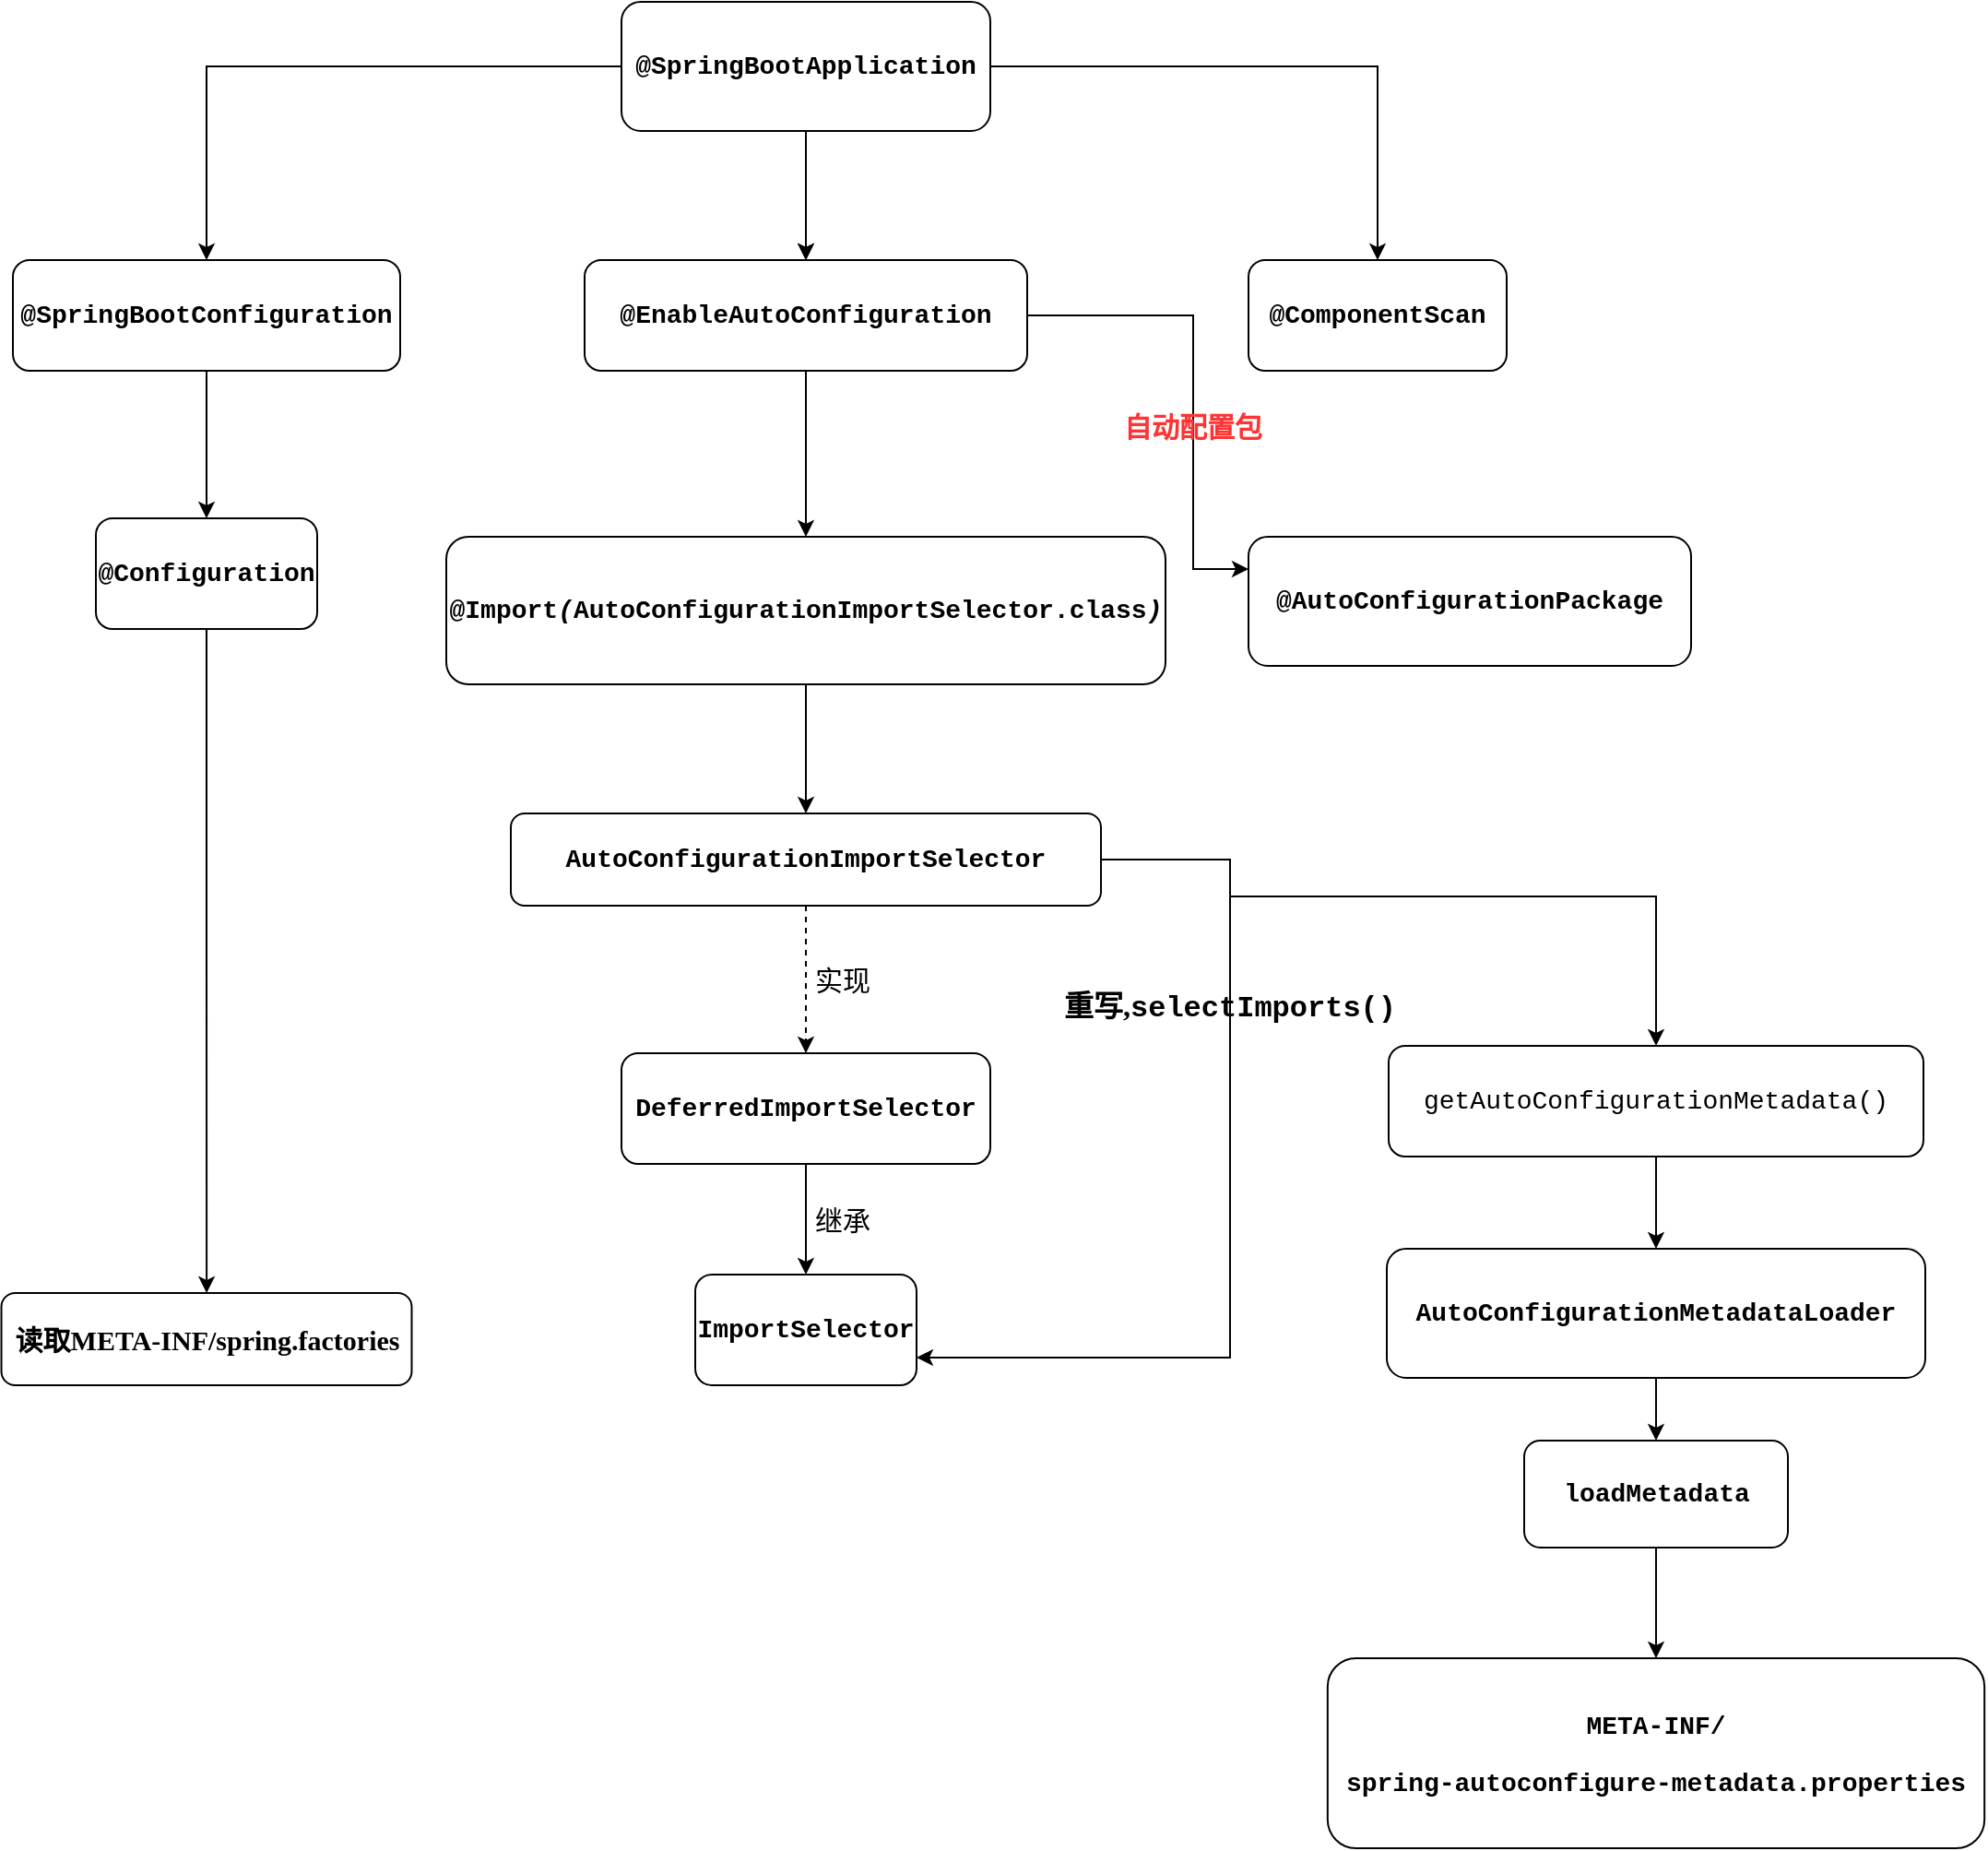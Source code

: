 <mxfile version="13.6.5" type="device"><diagram id="5FtscUEI7qqJElS8-8rR" name="Page-1"><mxGraphModel dx="1422" dy="762" grid="0" gridSize="10" guides="1" tooltips="1" connect="1" arrows="1" fold="1" page="1" pageScale="1" pageWidth="827" pageHeight="1169" math="0" shadow="0"><root><mxCell id="0"/><mxCell id="1" parent="0"/><mxCell id="1v7E3Qb6PCUDPsV0Vali-3" value="" style="edgeStyle=orthogonalEdgeStyle;rounded=0;orthogonalLoop=1;jettySize=auto;html=1;fontStyle=1;" edge="1" parent="1" source="1v7E3Qb6PCUDPsV0Vali-1" target="1v7E3Qb6PCUDPsV0Vali-2"><mxGeometry relative="1" as="geometry"/></mxCell><mxCell id="1v7E3Qb6PCUDPsV0Vali-5" value="" style="edgeStyle=orthogonalEdgeStyle;rounded=0;orthogonalLoop=1;jettySize=auto;html=1;fontStyle=1;" edge="1" parent="1" source="1v7E3Qb6PCUDPsV0Vali-1" target="1v7E3Qb6PCUDPsV0Vali-4"><mxGeometry relative="1" as="geometry"/></mxCell><mxCell id="1v7E3Qb6PCUDPsV0Vali-6" value="" style="edgeStyle=orthogonalEdgeStyle;rounded=0;orthogonalLoop=1;jettySize=auto;html=1;fontStyle=1;" edge="1" parent="1" source="1v7E3Qb6PCUDPsV0Vali-1" target="1v7E3Qb6PCUDPsV0Vali-4"><mxGeometry relative="1" as="geometry"/></mxCell><mxCell id="1v7E3Qb6PCUDPsV0Vali-8" value="" style="edgeStyle=orthogonalEdgeStyle;rounded=0;orthogonalLoop=1;jettySize=auto;html=1;fontStyle=1;" edge="1" parent="1" source="1v7E3Qb6PCUDPsV0Vali-1" target="1v7E3Qb6PCUDPsV0Vali-7"><mxGeometry relative="1" as="geometry"/></mxCell><mxCell id="1v7E3Qb6PCUDPsV0Vali-1" value="&lt;pre style=&quot;background-color: rgb(255, 255, 255); font-family: &amp;quot;courier new&amp;quot;, monospace; font-size: 10.5pt;&quot;&gt;&lt;span style=&quot;&quot;&gt;@SpringBootApplication&lt;/span&gt;&lt;/pre&gt;" style="rounded=1;whiteSpace=wrap;html=1;fontStyle=1;" vertex="1" parent="1"><mxGeometry x="340" y="40" width="200" height="70" as="geometry"/></mxCell><mxCell id="1v7E3Qb6PCUDPsV0Vali-10" value="" style="edgeStyle=orthogonalEdgeStyle;rounded=0;orthogonalLoop=1;jettySize=auto;html=1;" edge="1" parent="1" source="1v7E3Qb6PCUDPsV0Vali-2" target="1v7E3Qb6PCUDPsV0Vali-9"><mxGeometry relative="1" as="geometry"/></mxCell><mxCell id="1v7E3Qb6PCUDPsV0Vali-2" value="&lt;pre style=&quot;background-color: rgb(255, 255, 255); font-family: &amp;quot;courier new&amp;quot;, monospace; font-size: 10.5pt;&quot;&gt;&lt;span style=&quot;&quot;&gt;@SpringBootConfiguration&lt;/span&gt;&lt;/pre&gt;" style="whiteSpace=wrap;html=1;rounded=1;fontStyle=1;" vertex="1" parent="1"><mxGeometry x="10" y="180" width="210" height="60" as="geometry"/></mxCell><mxCell id="1v7E3Qb6PCUDPsV0Vali-16" value="" style="edgeStyle=orthogonalEdgeStyle;rounded=0;orthogonalLoop=1;jettySize=auto;html=1;fontSize=15;fontColor=#000000;" edge="1" parent="1" source="1v7E3Qb6PCUDPsV0Vali-4" target="1v7E3Qb6PCUDPsV0Vali-15"><mxGeometry relative="1" as="geometry"/></mxCell><mxCell id="1v7E3Qb6PCUDPsV0Vali-20" style="edgeStyle=orthogonalEdgeStyle;rounded=0;orthogonalLoop=1;jettySize=auto;html=1;exitX=1;exitY=0.5;exitDx=0;exitDy=0;entryX=0;entryY=0.25;entryDx=0;entryDy=0;fontSize=15;fontColor=#000000;" edge="1" parent="1" source="1v7E3Qb6PCUDPsV0Vali-4" target="1v7E3Qb6PCUDPsV0Vali-13"><mxGeometry relative="1" as="geometry"><Array as="points"><mxPoint x="650" y="210"/><mxPoint x="650" y="348"/></Array></mxGeometry></mxCell><mxCell id="1v7E3Qb6PCUDPsV0Vali-4" value="&lt;pre style=&quot;background-color: rgb(255, 255, 255); font-family: &amp;quot;courier new&amp;quot;, monospace; font-size: 10.5pt;&quot;&gt;&lt;span style=&quot;&quot;&gt;@EnableAutoConfiguration&lt;/span&gt;&lt;/pre&gt;" style="whiteSpace=wrap;html=1;rounded=1;fontStyle=1;" vertex="1" parent="1"><mxGeometry x="320" y="180" width="240" height="60" as="geometry"/></mxCell><mxCell id="1v7E3Qb6PCUDPsV0Vali-7" value="&lt;pre style=&quot;background-color: rgb(255, 255, 255); font-family: &amp;quot;courier new&amp;quot;, monospace; font-size: 10.5pt;&quot;&gt;&lt;span style=&quot;&quot;&gt;@ComponentScan&lt;/span&gt;&lt;/pre&gt;" style="whiteSpace=wrap;html=1;rounded=1;fontStyle=1;" vertex="1" parent="1"><mxGeometry x="680" y="180" width="140" height="60" as="geometry"/></mxCell><mxCell id="1v7E3Qb6PCUDPsV0Vali-12" value="" style="edgeStyle=orthogonalEdgeStyle;rounded=0;orthogonalLoop=1;jettySize=auto;html=1;" edge="1" parent="1" source="1v7E3Qb6PCUDPsV0Vali-9" target="1v7E3Qb6PCUDPsV0Vali-11"><mxGeometry relative="1" as="geometry"/></mxCell><mxCell id="1v7E3Qb6PCUDPsV0Vali-9" value="&lt;pre style=&quot;background-color: rgb(255, 255, 255); font-family: &amp;quot;courier new&amp;quot;, monospace; font-size: 10.5pt;&quot;&gt;&lt;span style=&quot;&quot;&gt;@Configuration&lt;/span&gt;&lt;/pre&gt;" style="whiteSpace=wrap;html=1;rounded=1;fontStyle=1;" vertex="1" parent="1"><mxGeometry x="55" y="320" width="120" height="60" as="geometry"/></mxCell><mxCell id="1v7E3Qb6PCUDPsV0Vali-11" value="&lt;div style=&quot;text-align: left&quot;&gt;&lt;font face=&quot;楷体&quot;&gt;读取&lt;/font&gt;&lt;font face=&quot;Times New Roman&quot;&gt;META-INF/spring.factories&lt;/font&gt;&lt;/div&gt;" style="whiteSpace=wrap;html=1;rounded=1;fontStyle=1;fontSize=15;" vertex="1" parent="1"><mxGeometry x="3.75" y="740" width="222.5" height="50" as="geometry"/></mxCell><mxCell id="1v7E3Qb6PCUDPsV0Vali-13" value="&lt;pre style=&quot;background-color: rgb(255 , 255 , 255) ; font-family: &amp;#34;courier new&amp;#34; , monospace ; font-size: 10.5pt&quot;&gt;@AutoConfigurationPackage&lt;/pre&gt;" style="whiteSpace=wrap;html=1;rounded=1;fontStyle=1;" vertex="1" parent="1"><mxGeometry x="680" y="330" width="240" height="70" as="geometry"/></mxCell><mxCell id="1v7E3Qb6PCUDPsV0Vali-22" value="" style="edgeStyle=orthogonalEdgeStyle;rounded=0;orthogonalLoop=1;jettySize=auto;html=1;fontFamily=楷体;fontSize=15;fontColor=#000000;" edge="1" parent="1" source="1v7E3Qb6PCUDPsV0Vali-15" target="1v7E3Qb6PCUDPsV0Vali-21"><mxGeometry relative="1" as="geometry"/></mxCell><mxCell id="1v7E3Qb6PCUDPsV0Vali-15" value="&lt;pre style=&quot;background-color: rgb(255 , 255 , 255) ; font-family: &amp;#34;courier new&amp;#34; , monospace ; font-size: 10.5pt&quot;&gt;@Import&lt;span style=&quot;font-style: italic&quot;&gt;(&lt;/span&gt;AutoConfigurationImportSelector.class&lt;span style=&quot;font-style: italic&quot;&gt;)&lt;/span&gt;&lt;/pre&gt;" style="whiteSpace=wrap;html=1;rounded=1;fontStyle=1;" vertex="1" parent="1"><mxGeometry x="245" y="330" width="390" height="80" as="geometry"/></mxCell><mxCell id="1v7E3Qb6PCUDPsV0Vali-18" value="&lt;font color=&quot;#ff3333&quot;&gt;自动配置包&lt;/font&gt;" style="text;html=1;fillColor=none;align=center;verticalAlign=middle;whiteSpace=wrap;rounded=0;fontSize=15;fontColor=#000000;fontFamily=楷体;fontStyle=1;" vertex="1" parent="1"><mxGeometry x="610" y="240" width="80" height="60" as="geometry"/></mxCell><mxCell id="1v7E3Qb6PCUDPsV0Vali-24" value="" style="edgeStyle=orthogonalEdgeStyle;rounded=0;orthogonalLoop=1;jettySize=auto;html=1;fontFamily=楷体;fontSize=15;fontColor=#000000;dashed=1;" edge="1" parent="1" source="1v7E3Qb6PCUDPsV0Vali-21" target="1v7E3Qb6PCUDPsV0Vali-23"><mxGeometry relative="1" as="geometry"/></mxCell><mxCell id="1v7E3Qb6PCUDPsV0Vali-36" style="edgeStyle=orthogonalEdgeStyle;rounded=0;orthogonalLoop=1;jettySize=auto;html=1;exitX=1;exitY=0.5;exitDx=0;exitDy=0;entryX=1;entryY=0.75;entryDx=0;entryDy=0;fontFamily=楷体;fontSize=16;fontColor=#000000;" edge="1" parent="1" source="1v7E3Qb6PCUDPsV0Vali-21" target="1v7E3Qb6PCUDPsV0Vali-25"><mxGeometry relative="1" as="geometry"><Array as="points"><mxPoint x="670" y="505"/><mxPoint x="670" y="775"/></Array></mxGeometry></mxCell><mxCell id="1v7E3Qb6PCUDPsV0Vali-21" value="&lt;pre style=&quot;background-color: #ffffff ; color: #080808 ; font-family: &amp;quot;courier new&amp;quot; , monospace ; font-size: 10.5pt&quot;&gt;&lt;span style=&quot;color: #000000&quot;&gt;AutoConfigurationImportSelector&lt;/span&gt;&lt;/pre&gt;" style="whiteSpace=wrap;html=1;rounded=1;fontStyle=1;" vertex="1" parent="1"><mxGeometry x="280" y="480" width="320" height="50" as="geometry"/></mxCell><mxCell id="1v7E3Qb6PCUDPsV0Vali-26" value="" style="edgeStyle=orthogonalEdgeStyle;rounded=0;orthogonalLoop=1;jettySize=auto;html=1;fontFamily=楷体;fontSize=15;fontColor=#000000;" edge="1" parent="1" source="1v7E3Qb6PCUDPsV0Vali-23" target="1v7E3Qb6PCUDPsV0Vali-25"><mxGeometry relative="1" as="geometry"/></mxCell><mxCell id="1v7E3Qb6PCUDPsV0Vali-23" value="&lt;pre style=&quot;background-color: #ffffff ; color: #080808 ; font-family: &amp;#34;courier new&amp;#34; , monospace ; font-size: 10.5pt&quot;&gt;&lt;span style=&quot;color: #000000&quot;&gt;DeferredImportSelector&lt;/span&gt;&lt;/pre&gt;" style="whiteSpace=wrap;html=1;rounded=1;fontStyle=1;" vertex="1" parent="1"><mxGeometry x="340" y="610" width="200" height="60" as="geometry"/></mxCell><mxCell id="1v7E3Qb6PCUDPsV0Vali-25" value="&lt;pre style=&quot;background-color: #ffffff ; color: #080808 ; font-family: &amp;#34;courier new&amp;#34; , monospace ; font-size: 10.5pt&quot;&gt;&lt;span style=&quot;color: #000000&quot;&gt;ImportSelector&lt;/span&gt;&lt;/pre&gt;" style="whiteSpace=wrap;html=1;rounded=1;fontStyle=1;" vertex="1" parent="1"><mxGeometry x="380" y="730" width="120" height="60" as="geometry"/></mxCell><mxCell id="1v7E3Qb6PCUDPsV0Vali-28" value="实现" style="text;html=1;fillColor=none;align=center;verticalAlign=middle;whiteSpace=wrap;rounded=0;fontFamily=楷体;fontSize=15;fontColor=#000000;" vertex="1" parent="1"><mxGeometry x="440" y="560" width="40" height="20" as="geometry"/></mxCell><mxCell id="1v7E3Qb6PCUDPsV0Vali-29" value="继承" style="text;html=1;fillColor=none;align=center;verticalAlign=middle;whiteSpace=wrap;rounded=0;fontFamily=楷体;fontSize=15;fontColor=#000000;" vertex="1" parent="1"><mxGeometry x="440" y="690" width="40" height="20" as="geometry"/></mxCell><mxCell id="1v7E3Qb6PCUDPsV0Vali-41" value="" style="edgeStyle=orthogonalEdgeStyle;rounded=0;orthogonalLoop=1;jettySize=auto;html=1;fontFamily=楷体;fontSize=16;fontColor=#000000;" edge="1" parent="1" source="1v7E3Qb6PCUDPsV0Vali-32" target="1v7E3Qb6PCUDPsV0Vali-40"><mxGeometry relative="1" as="geometry"/></mxCell><mxCell id="1v7E3Qb6PCUDPsV0Vali-32" value="&lt;pre style=&quot;background-color: #ffffff ; color: #080808 ; font-family: &amp;#34;courier new&amp;#34; , monospace ; font-size: 10.5pt&quot;&gt;&lt;pre style=&quot;font-family: &amp;#34;courier new&amp;#34; , monospace ; font-size: 10.5pt&quot;&gt;&lt;span style=&quot;color: #000000&quot;&gt;AutoConfigurationMetadataLoader&lt;/span&gt;&lt;/pre&gt;&lt;/pre&gt;" style="whiteSpace=wrap;html=1;rounded=1;fontStyle=1;" vertex="1" parent="1"><mxGeometry x="755" y="716" width="292" height="70" as="geometry"/></mxCell><mxCell id="1v7E3Qb6PCUDPsV0Vali-44" style="edgeStyle=orthogonalEdgeStyle;rounded=0;orthogonalLoop=1;jettySize=auto;html=1;exitX=0.5;exitY=0;exitDx=0;exitDy=0;entryX=0.5;entryY=0;entryDx=0;entryDy=0;strokeColor=#000000;fontFamily=楷体;fontSize=16;fontColor=#000000;" edge="1" parent="1" source="1v7E3Qb6PCUDPsV0Vali-33" target="1v7E3Qb6PCUDPsV0Vali-39"><mxGeometry relative="1" as="geometry"/></mxCell><mxCell id="1v7E3Qb6PCUDPsV0Vali-33" value="&lt;span style=&quot;font-weight: 700 ; background-color: rgb(255 , 255 , 255)&quot;&gt;重写,&lt;/span&gt;&lt;span style=&quot;font-weight: 700 ; font-family: &amp;#34;courier new&amp;#34; , monospace&quot;&gt;selectImports()&lt;/span&gt;" style="text;html=1;fillColor=none;align=center;verticalAlign=middle;whiteSpace=wrap;rounded=0;fontFamily=楷体;fontSize=16;fontColor=#000000;" vertex="1" parent="1"><mxGeometry x="550" y="545" width="240" height="80" as="geometry"/></mxCell><mxCell id="1v7E3Qb6PCUDPsV0Vali-45" style="edgeStyle=orthogonalEdgeStyle;rounded=0;orthogonalLoop=1;jettySize=auto;html=1;exitX=0.5;exitY=1;exitDx=0;exitDy=0;entryX=0.5;entryY=0;entryDx=0;entryDy=0;strokeColor=#000000;fontFamily=楷体;fontSize=16;fontColor=#000000;" edge="1" parent="1" source="1v7E3Qb6PCUDPsV0Vali-39" target="1v7E3Qb6PCUDPsV0Vali-32"><mxGeometry relative="1" as="geometry"/></mxCell><mxCell id="1v7E3Qb6PCUDPsV0Vali-39" value="&lt;pre style=&quot;background-color: rgb(255 , 255 , 255) ; font-family: &amp;#34;courier new&amp;#34; , monospace ; font-size: 10.5pt&quot;&gt;getAutoConfigurationMetadata()&lt;/pre&gt;" style="rounded=1;whiteSpace=wrap;html=1;fontFamily=楷体;fontSize=16;fontColor=#000000;" vertex="1" parent="1"><mxGeometry x="756" y="606" width="290" height="60" as="geometry"/></mxCell><mxCell id="1v7E3Qb6PCUDPsV0Vali-43" value="" style="edgeStyle=orthogonalEdgeStyle;rounded=0;orthogonalLoop=1;jettySize=auto;html=1;fontFamily=楷体;fontSize=16;fontColor=#000000;" edge="1" parent="1" source="1v7E3Qb6PCUDPsV0Vali-40" target="1v7E3Qb6PCUDPsV0Vali-42"><mxGeometry relative="1" as="geometry"/></mxCell><mxCell id="1v7E3Qb6PCUDPsV0Vali-40" value="&lt;pre style=&quot;background-color: rgb(255 , 255 , 255) ; font-family: &amp;#34;courier new&amp;#34; , monospace ; font-size: 10.5pt&quot;&gt;loadMetadata&lt;/pre&gt;" style="whiteSpace=wrap;html=1;rounded=1;fontStyle=1;" vertex="1" parent="1"><mxGeometry x="829.5" y="820" width="143" height="58" as="geometry"/></mxCell><mxCell id="1v7E3Qb6PCUDPsV0Vali-42" value="&lt;pre style=&quot;background-color: rgb(255 , 255 , 255) ; font-family: &amp;#34;courier new&amp;#34; , monospace ; font-size: 10.5pt&quot;&gt;META-INF/&lt;/pre&gt;&lt;pre style=&quot;background-color: rgb(255 , 255 , 255) ; font-family: &amp;#34;courier new&amp;#34; , monospace ; font-size: 10.5pt&quot;&gt;spring-autoconfigure-metadata.properties&lt;/pre&gt;" style="whiteSpace=wrap;html=1;rounded=1;fontStyle=1;" vertex="1" parent="1"><mxGeometry x="722.91" y="938" width="356.18" height="103" as="geometry"/></mxCell></root></mxGraphModel></diagram></mxfile>